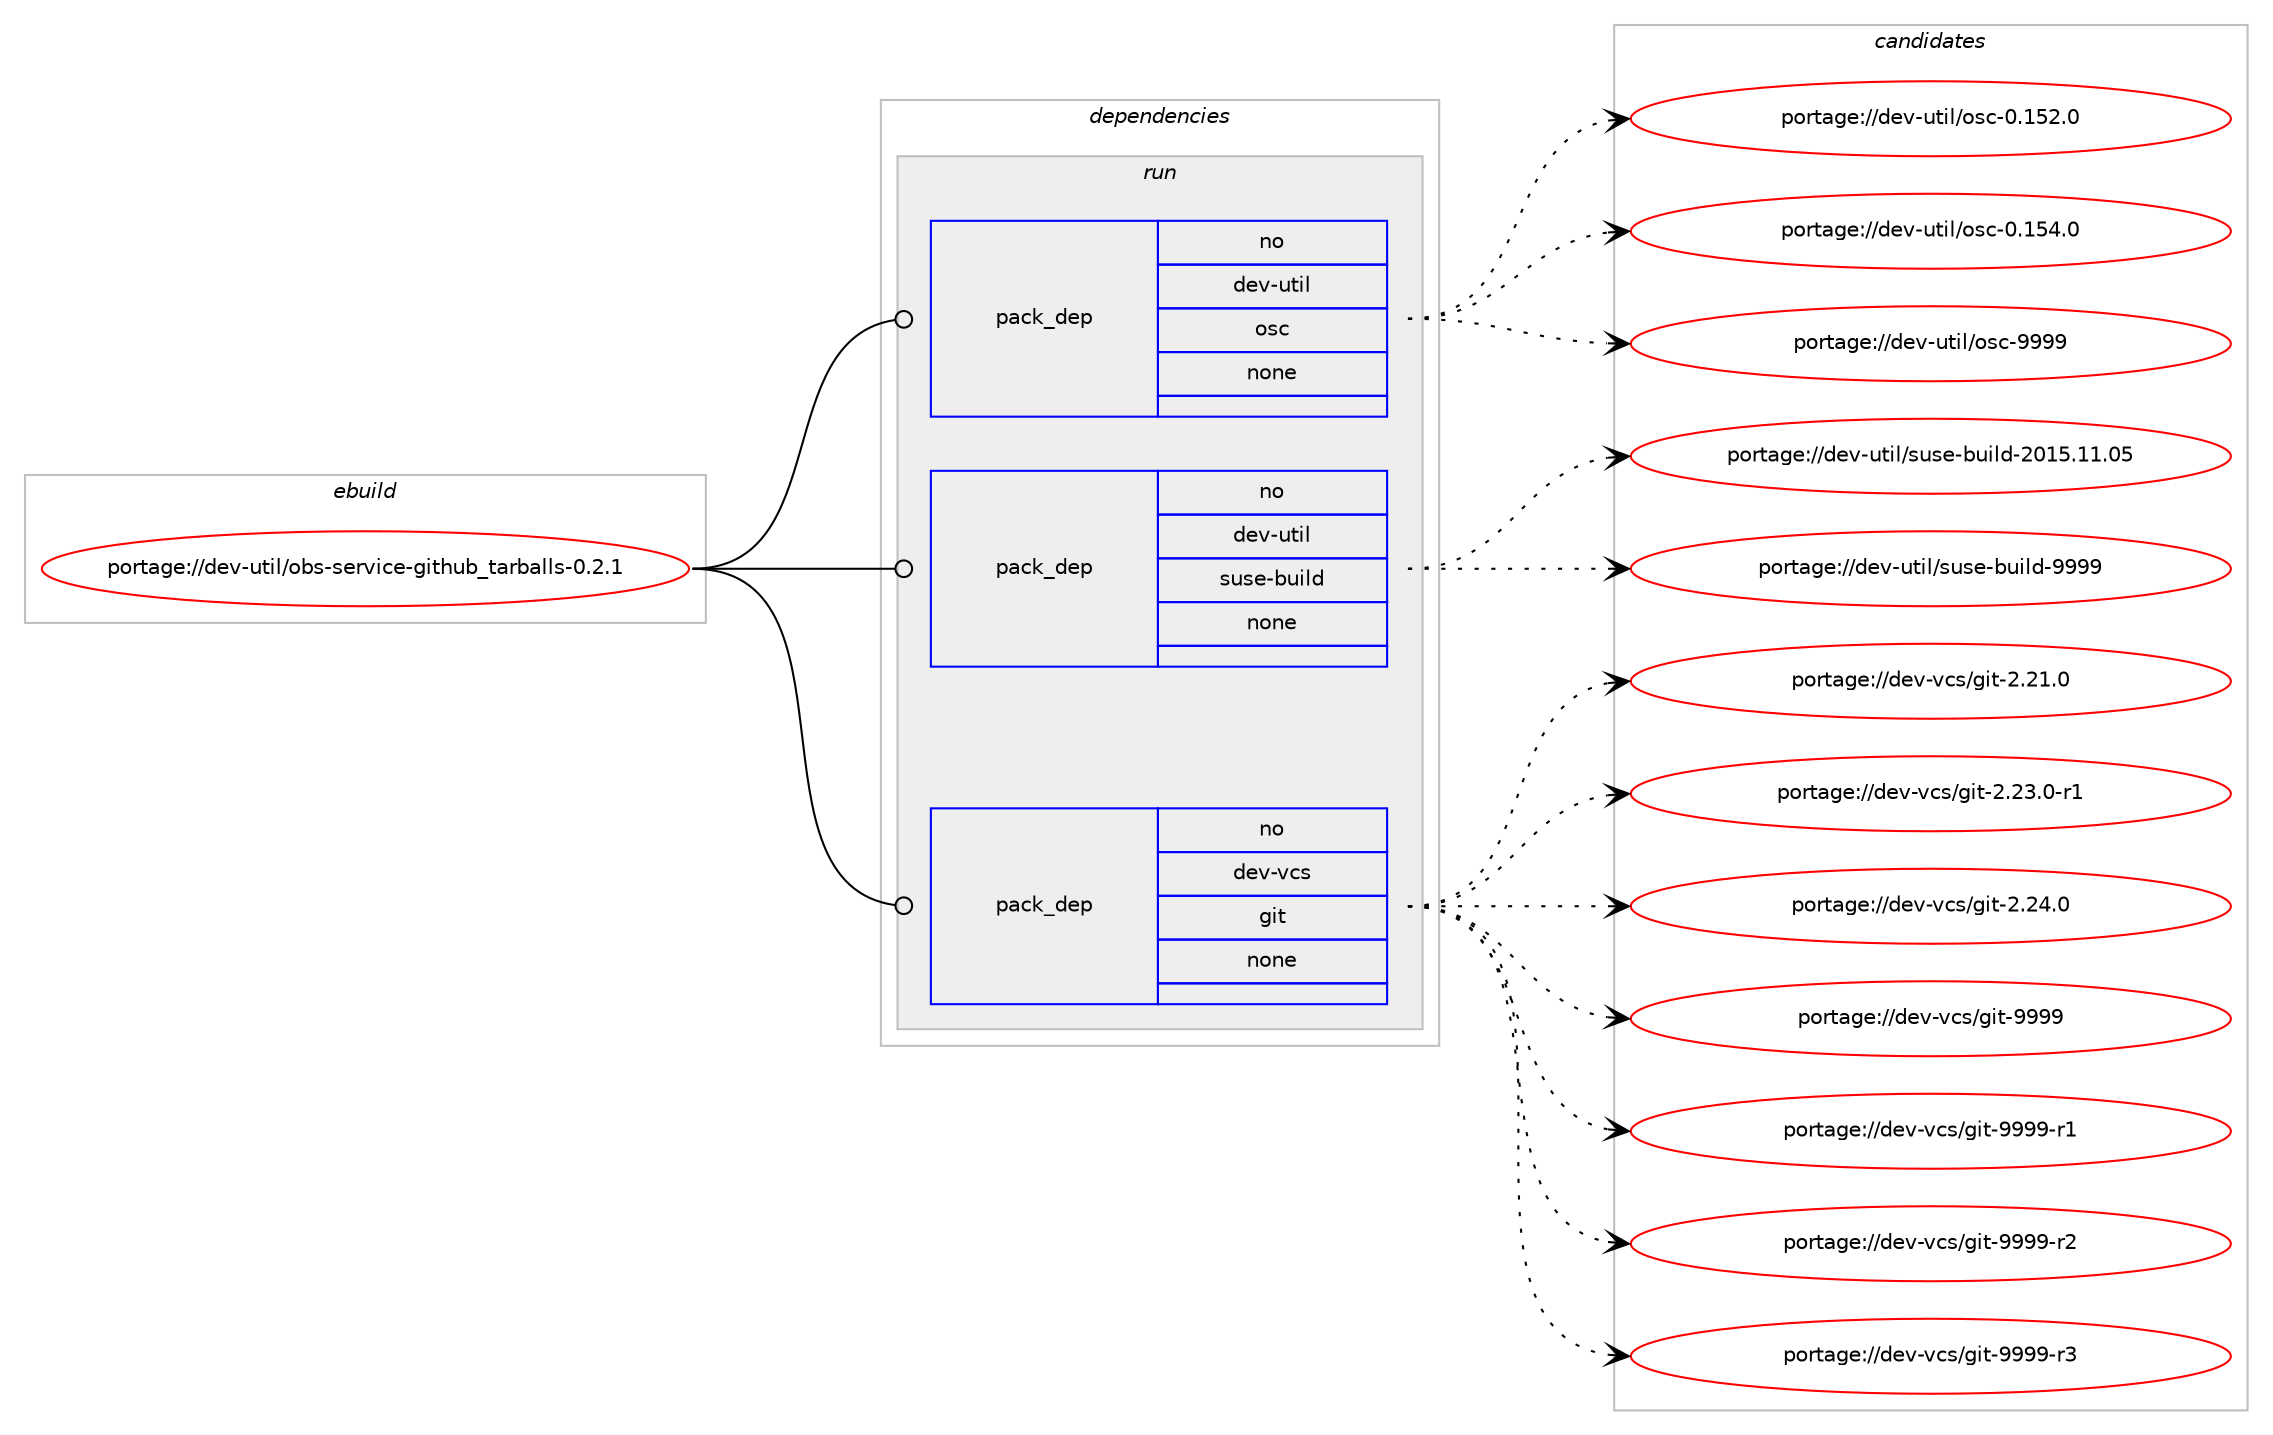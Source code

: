 digraph prolog {

# *************
# Graph options
# *************

newrank=true;
concentrate=true;
compound=true;
graph [rankdir=LR,fontname=Helvetica,fontsize=10,ranksep=1.5];#, ranksep=2.5, nodesep=0.2];
edge  [arrowhead=vee];
node  [fontname=Helvetica,fontsize=10];

# **********
# The ebuild
# **********

subgraph cluster_leftcol {
color=gray;
rank=same;
label=<<i>ebuild</i>>;
id [label="portage://dev-util/obs-service-github_tarballs-0.2.1", color=red, width=4, href="../dev-util/obs-service-github_tarballs-0.2.1.svg"];
}

# ****************
# The dependencies
# ****************

subgraph cluster_midcol {
color=gray;
label=<<i>dependencies</i>>;
subgraph cluster_compile {
fillcolor="#eeeeee";
style=filled;
label=<<i>compile</i>>;
}
subgraph cluster_compileandrun {
fillcolor="#eeeeee";
style=filled;
label=<<i>compile and run</i>>;
}
subgraph cluster_run {
fillcolor="#eeeeee";
style=filled;
label=<<i>run</i>>;
subgraph pack189025 {
dependency264296 [label=<<TABLE BORDER="0" CELLBORDER="1" CELLSPACING="0" CELLPADDING="4" WIDTH="220"><TR><TD ROWSPAN="6" CELLPADDING="30">pack_dep</TD></TR><TR><TD WIDTH="110">no</TD></TR><TR><TD>dev-util</TD></TR><TR><TD>osc</TD></TR><TR><TD>none</TD></TR><TR><TD></TD></TR></TABLE>>, shape=none, color=blue];
}
id:e -> dependency264296:w [weight=20,style="solid",arrowhead="odot"];
subgraph pack189026 {
dependency264297 [label=<<TABLE BORDER="0" CELLBORDER="1" CELLSPACING="0" CELLPADDING="4" WIDTH="220"><TR><TD ROWSPAN="6" CELLPADDING="30">pack_dep</TD></TR><TR><TD WIDTH="110">no</TD></TR><TR><TD>dev-util</TD></TR><TR><TD>suse-build</TD></TR><TR><TD>none</TD></TR><TR><TD></TD></TR></TABLE>>, shape=none, color=blue];
}
id:e -> dependency264297:w [weight=20,style="solid",arrowhead="odot"];
subgraph pack189027 {
dependency264298 [label=<<TABLE BORDER="0" CELLBORDER="1" CELLSPACING="0" CELLPADDING="4" WIDTH="220"><TR><TD ROWSPAN="6" CELLPADDING="30">pack_dep</TD></TR><TR><TD WIDTH="110">no</TD></TR><TR><TD>dev-vcs</TD></TR><TR><TD>git</TD></TR><TR><TD>none</TD></TR><TR><TD></TD></TR></TABLE>>, shape=none, color=blue];
}
id:e -> dependency264298:w [weight=20,style="solid",arrowhead="odot"];
}
}

# **************
# The candidates
# **************

subgraph cluster_choices {
rank=same;
color=gray;
label=<<i>candidates</i>>;

subgraph choice189025 {
color=black;
nodesep=1;
choiceportage1001011184511711610510847111115994548464953504648 [label="portage://dev-util/osc-0.152.0", color=red, width=4,href="../dev-util/osc-0.152.0.svg"];
choiceportage1001011184511711610510847111115994548464953524648 [label="portage://dev-util/osc-0.154.0", color=red, width=4,href="../dev-util/osc-0.154.0.svg"];
choiceportage1001011184511711610510847111115994557575757 [label="portage://dev-util/osc-9999", color=red, width=4,href="../dev-util/osc-9999.svg"];
dependency264296:e -> choiceportage1001011184511711610510847111115994548464953504648:w [style=dotted,weight="100"];
dependency264296:e -> choiceportage1001011184511711610510847111115994548464953524648:w [style=dotted,weight="100"];
dependency264296:e -> choiceportage1001011184511711610510847111115994557575757:w [style=dotted,weight="100"];
}
subgraph choice189026 {
color=black;
nodesep=1;
choiceportage100101118451171161051084711511711510145981171051081004550484953464949464853 [label="portage://dev-util/suse-build-2015.11.05", color=red, width=4,href="../dev-util/suse-build-2015.11.05.svg"];
choiceportage100101118451171161051084711511711510145981171051081004557575757 [label="portage://dev-util/suse-build-9999", color=red, width=4,href="../dev-util/suse-build-9999.svg"];
dependency264297:e -> choiceportage100101118451171161051084711511711510145981171051081004550484953464949464853:w [style=dotted,weight="100"];
dependency264297:e -> choiceportage100101118451171161051084711511711510145981171051081004557575757:w [style=dotted,weight="100"];
}
subgraph choice189027 {
color=black;
nodesep=1;
choiceportage10010111845118991154710310511645504650494648 [label="portage://dev-vcs/git-2.21.0", color=red, width=4,href="../dev-vcs/git-2.21.0.svg"];
choiceportage100101118451189911547103105116455046505146484511449 [label="portage://dev-vcs/git-2.23.0-r1", color=red, width=4,href="../dev-vcs/git-2.23.0-r1.svg"];
choiceportage10010111845118991154710310511645504650524648 [label="portage://dev-vcs/git-2.24.0", color=red, width=4,href="../dev-vcs/git-2.24.0.svg"];
choiceportage1001011184511899115471031051164557575757 [label="portage://dev-vcs/git-9999", color=red, width=4,href="../dev-vcs/git-9999.svg"];
choiceportage10010111845118991154710310511645575757574511449 [label="portage://dev-vcs/git-9999-r1", color=red, width=4,href="../dev-vcs/git-9999-r1.svg"];
choiceportage10010111845118991154710310511645575757574511450 [label="portage://dev-vcs/git-9999-r2", color=red, width=4,href="../dev-vcs/git-9999-r2.svg"];
choiceportage10010111845118991154710310511645575757574511451 [label="portage://dev-vcs/git-9999-r3", color=red, width=4,href="../dev-vcs/git-9999-r3.svg"];
dependency264298:e -> choiceportage10010111845118991154710310511645504650494648:w [style=dotted,weight="100"];
dependency264298:e -> choiceportage100101118451189911547103105116455046505146484511449:w [style=dotted,weight="100"];
dependency264298:e -> choiceportage10010111845118991154710310511645504650524648:w [style=dotted,weight="100"];
dependency264298:e -> choiceportage1001011184511899115471031051164557575757:w [style=dotted,weight="100"];
dependency264298:e -> choiceportage10010111845118991154710310511645575757574511449:w [style=dotted,weight="100"];
dependency264298:e -> choiceportage10010111845118991154710310511645575757574511450:w [style=dotted,weight="100"];
dependency264298:e -> choiceportage10010111845118991154710310511645575757574511451:w [style=dotted,weight="100"];
}
}

}
